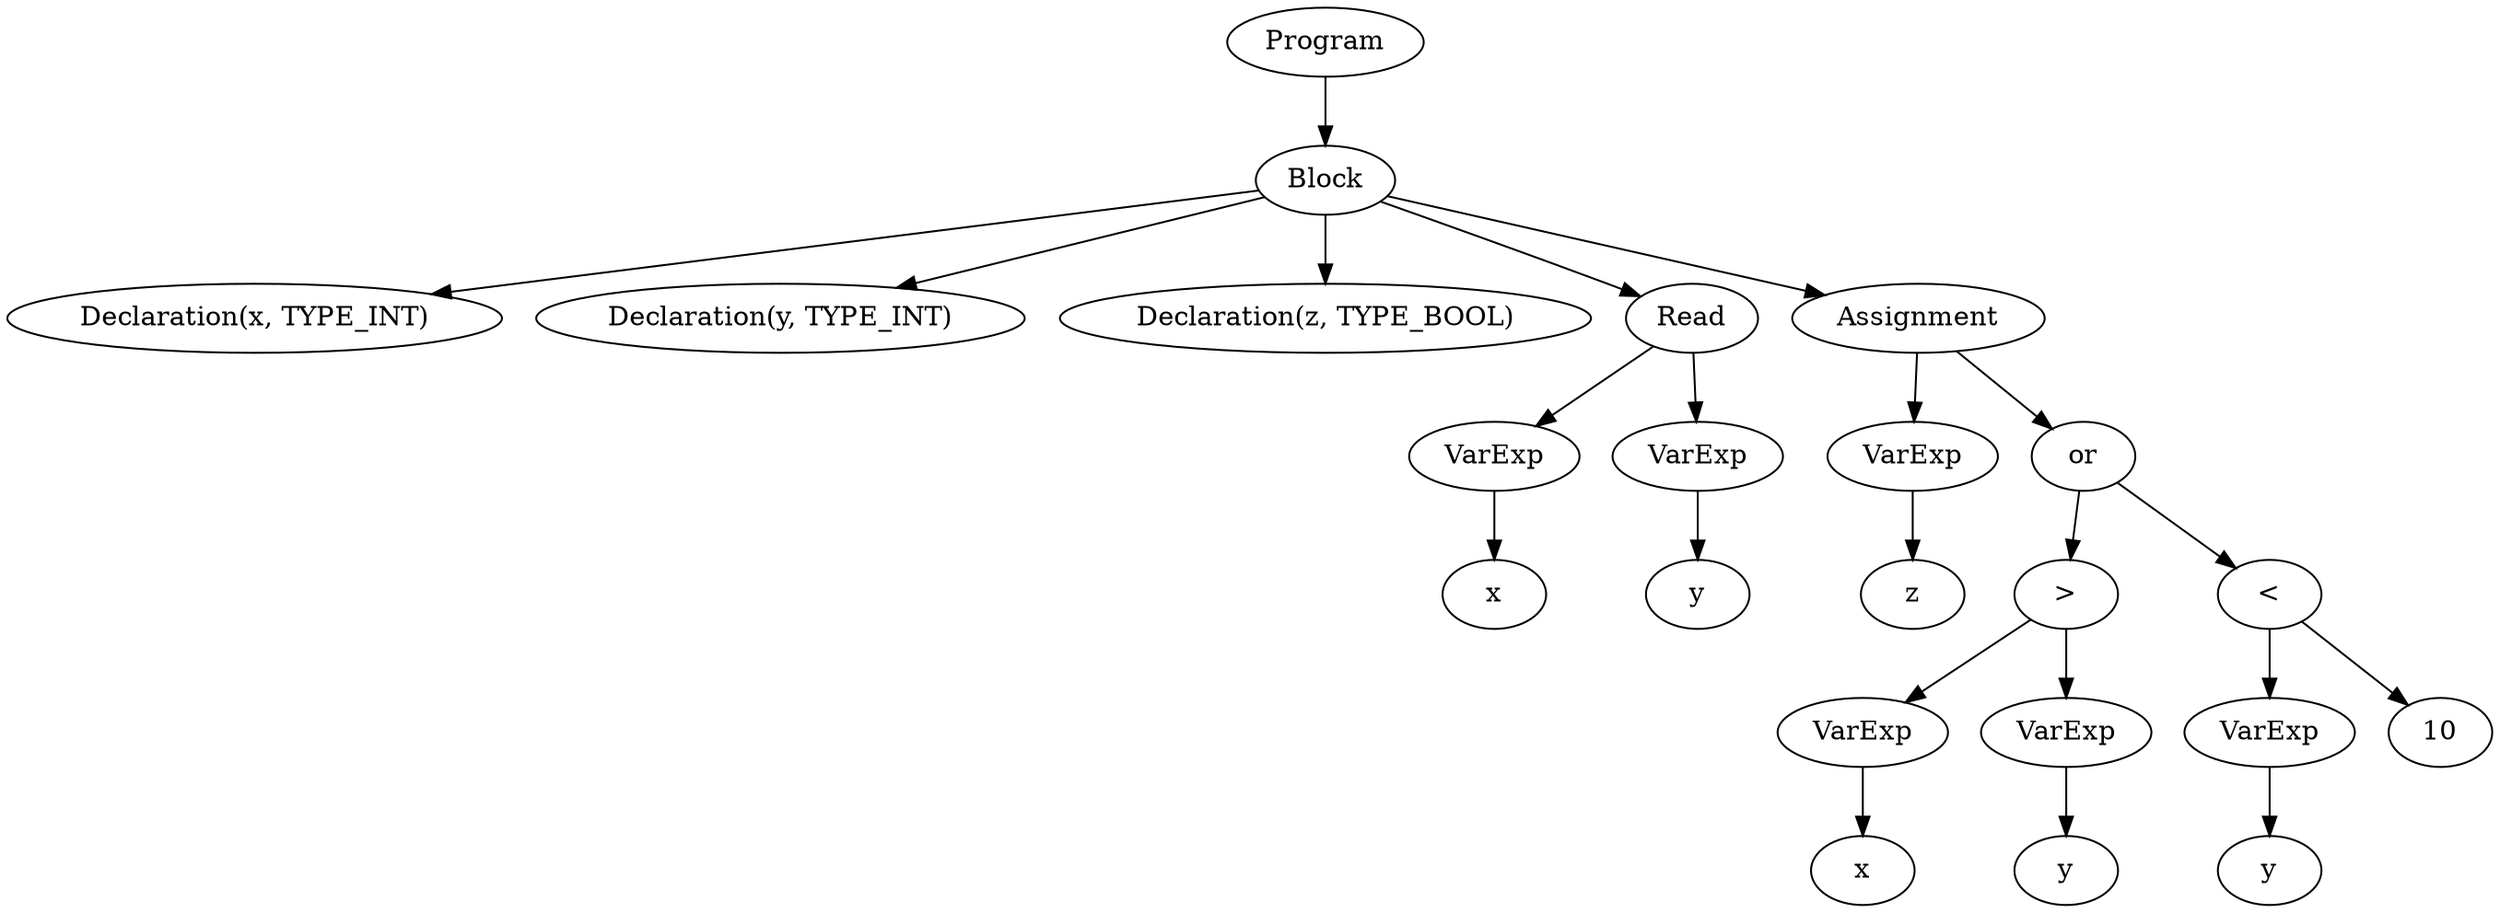 digraph {
	0 [label=Program]
	1 [label=Block]
	0 -> 1
	2 [label="Declaration(x, TYPE_INT)"]
	1 -> 2
	3 [label="Declaration(y, TYPE_INT)"]
	1 -> 3
	4 [label="Declaration(z, TYPE_BOOL)"]
	1 -> 4
	5 [label=Read]
	1 -> 5
	6 [label=VarExp]
	5 -> 6
	7 [label=x]
	6 -> 7
	8 [label=VarExp]
	5 -> 8
	9 [label=y]
	8 -> 9
	10 [label=Assignment]
	1 -> 10
	11 [label=VarExp]
	10 -> 11
	12 [label=z]
	11 -> 12
	13 [label=or]
	10 -> 13
	14 [label=">"]
	13 -> 14
	15 [label=VarExp]
	14 -> 15
	16 [label=x]
	15 -> 16
	17 [label=VarExp]
	14 -> 17
	18 [label=y]
	17 -> 18
	19 [label="<"]
	13 -> 19
	20 [label=VarExp]
	19 -> 20
	21 [label=y]
	20 -> 21
	22 [label=10]
	19 -> 22
}
